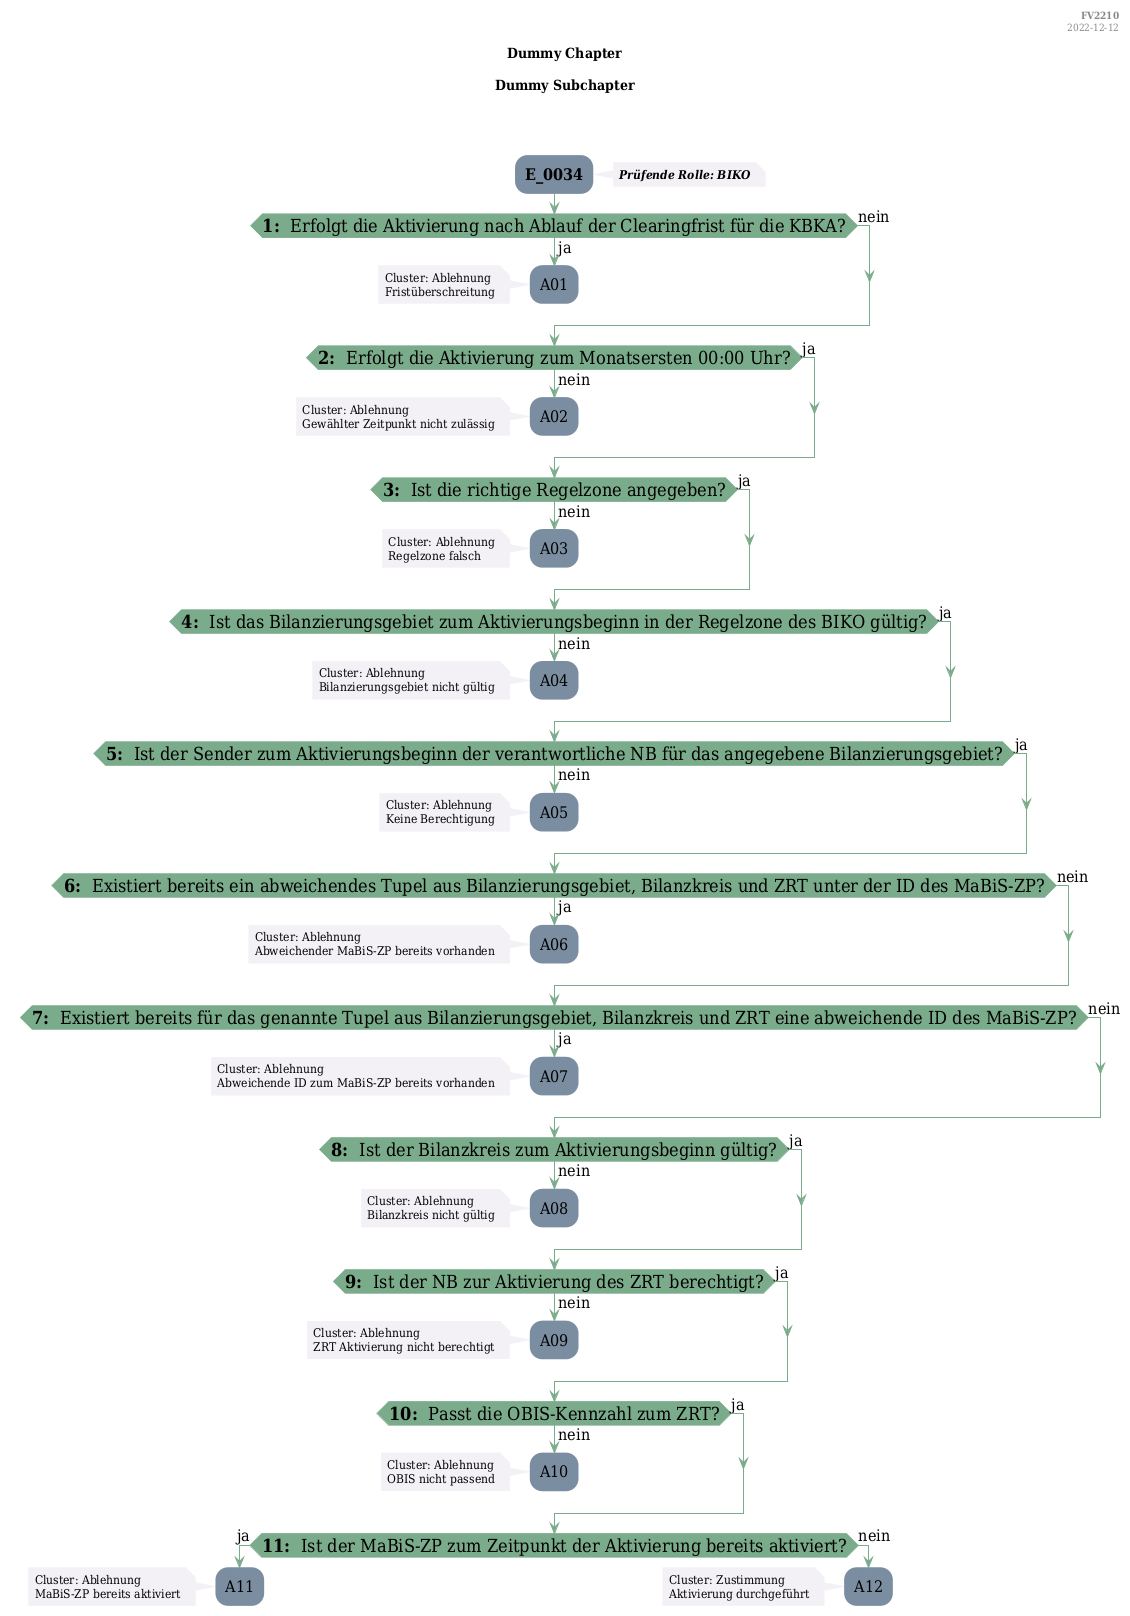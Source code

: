 @startuml
skinparam Shadowing false
skinparam NoteBorderColor #f3f1f6
skinparam NoteBackgroundColor #f3f1f6
skinparam NoteFontSize 12
skinparam ActivityBorderColor none
skinparam ActivityBackgroundColor #7a8da1
skinparam ActivityFontSize 16
skinparam ArrowColor #7aab8a
skinparam ArrowFontSize 16
skinparam ActivityDiamondBackgroundColor #7aab8a
skinparam ActivityDiamondBorderColor #7aab8a
skinparam ActivityDiamondFontSize 18
skinparam defaultFontName DejaVu Serif Condensed
skinparam ActivityEndColor #669580

header
<b>FV2210
2022-12-12
endheader

title
Dummy Chapter

Dummy Subchapter



end title
:<b>E_0034</b>;
note right
<b><i>Prüfende Rolle: BIKO
end note

if (<b>1: </b> Erfolgt die Aktivierung nach Ablauf der Clearingfrist für die KBKA?) then (ja)
    :A01;
    note left
        Cluster: Ablehnung
        Fristüberschreitung
    endnote
    kill;
else (nein)
endif
if (<b>2: </b> Erfolgt die Aktivierung zum Monatsersten 00:00 Uhr?) then (ja)
else (nein)
    :A02;
    note left
        Cluster: Ablehnung
        Gewählter Zeitpunkt nicht zulässig
    endnote
    kill;
endif
if (<b>3: </b> Ist die richtige Regelzone angegeben?) then (ja)
else (nein)
    :A03;
    note left
        Cluster: Ablehnung
        Regelzone falsch
    endnote
    kill;
endif
if (<b>4: </b> Ist das Bilanzierungsgebiet zum Aktivierungsbeginn in der Regelzone des BIKO gültig?) then (ja)
else (nein)
    :A04;
    note left
        Cluster: Ablehnung
        Bilanzierungsgebiet nicht gültig
    endnote
    kill;
endif
if (<b>5: </b> Ist der Sender zum Aktivierungsbeginn der verantwortliche NB für das angegebene Bilanzierungsgebiet?) then (ja)
else (nein)
    :A05;
    note left
        Cluster: Ablehnung
        Keine Berechtigung
    endnote
    kill;
endif
if (<b>6: </b> Existiert bereits ein abweichendes Tupel aus Bilanzierungsgebiet, Bilanzkreis und ZRT unter der ID des MaBiS-ZP?) then (ja)
    :A06;
    note left
        Cluster: Ablehnung
        Abweichender MaBiS-ZP bereits vorhanden
    endnote
    kill;
else (nein)
endif
if (<b>7: </b> Existiert bereits für das genannte Tupel aus Bilanzierungsgebiet, Bilanzkreis und ZRT eine abweichende ID des MaBiS-ZP?) then (ja)
    :A07;
    note left
        Cluster: Ablehnung
        Abweichende ID zum MaBiS-ZP bereits vorhanden
    endnote
    kill;
else (nein)
endif
if (<b>8: </b> Ist der Bilanzkreis zum Aktivierungsbeginn gültig?) then (ja)
else (nein)
    :A08;
    note left
        Cluster: Ablehnung
        Bilanzkreis nicht gültig
    endnote
    kill;
endif
if (<b>9: </b> Ist der NB zur Aktivierung des ZRT berechtigt?) then (ja)
else (nein)
    :A09;
    note left
        Cluster: Ablehnung
        ZRT Aktivierung nicht berechtigt
    endnote
    kill;
endif
if (<b>10: </b> Passt die OBIS-Kennzahl zum ZRT?) then (ja)
else (nein)
    :A10;
    note left
        Cluster: Ablehnung
        OBIS nicht passend
    endnote
    kill;
endif
if (<b>11: </b> Ist der MaBiS-ZP zum Zeitpunkt der Aktivierung bereits aktiviert?) then (ja)
    :A11;
    note left
        Cluster: Ablehnung
        MaBiS-ZP bereits aktiviert
    endnote
    kill;
else (nein)
    :A12;
    note left
        Cluster: Zustimmung
        Aktivierung durchgeführt
    endnote
    kill;
endif

@enduml
